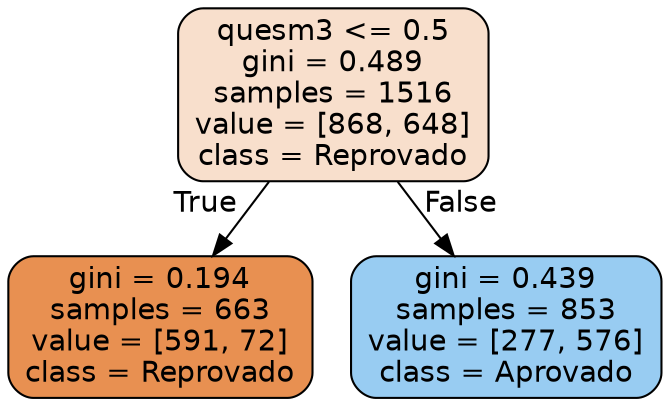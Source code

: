 digraph Tree {
node [shape=box, style="filled, rounded", color="black", fontname=helvetica] ;
edge [fontname=helvetica] ;
0 [label="quesm3 <= 0.5\ngini = 0.489\nsamples = 1516\nvalue = [868, 648]\nclass = Reprovado", fillcolor="#e5813941"] ;
1 [label="gini = 0.194\nsamples = 663\nvalue = [591, 72]\nclass = Reprovado", fillcolor="#e58139e0"] ;
0 -> 1 [labeldistance=2.5, labelangle=45, headlabel="True"] ;
2 [label="gini = 0.439\nsamples = 853\nvalue = [277, 576]\nclass = Aprovado", fillcolor="#399de584"] ;
0 -> 2 [labeldistance=2.5, labelangle=-45, headlabel="False"] ;
}